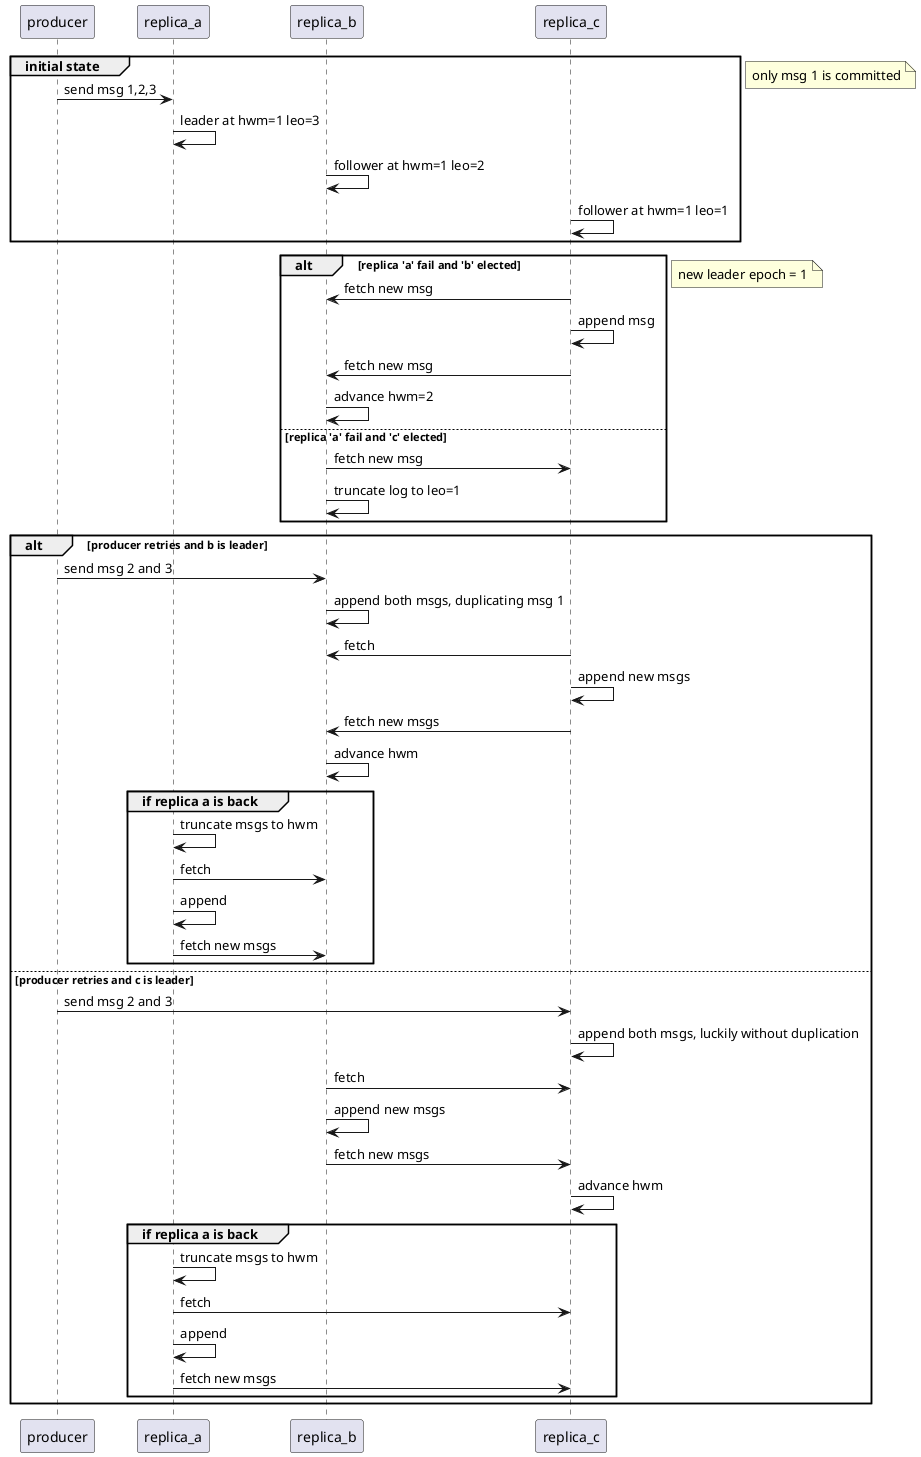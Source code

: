 @startuml kafka_replica_recovery
group initial state
    producer -> replica_a: send msg 1,2,3
    replica_a -> replica_a: leader at hwm=1 leo=3
    replica_b -> replica_b: follower at hwm=1 leo=2
    replica_c -> replica_c: follower at hwm=1 leo=1 
end
note right: only msg 1 is committed
alt replica 'a' fail and 'b' elected
    replica_c -> replica_b: fetch new msg
    replica_c -> replica_c: append msg
    replica_c -> replica_b: fetch new msg
    replica_b -> replica_b: advance hwm=2
else replica 'a' fail and 'c' elected
    replica_b -> replica_c: fetch new msg
    replica_b -> replica_b: truncate log to leo=1
end
note right: new leader epoch = 1
alt producer retries and b is leader
    producer -> replica_b: send msg 2 and 3
    replica_b -> replica_b: append both msgs, duplicating msg 1
    replica_c -> replica_b: fetch
    replica_c -> replica_c: append new msgs
    replica_c -> replica_b: fetch new msgs
    replica_b -> replica_b: advance hwm
    group if replica a is back
        replica_a -> replica_a: truncate msgs to hwm
        replica_a -> replica_b: fetch
        replica_a -> replica_a: append
        replica_a -> replica_b: fetch new msgs
    end
else producer retries and c is leader
    producer -> replica_c: send msg 2 and 3
    replica_c -> replica_c: append both msgs, luckily without duplication
    replica_b -> replica_c: fetch
    replica_b -> replica_b: append new msgs
    replica_b -> replica_c: fetch new msgs
    replica_c -> replica_c: advance hwm
    group if replica a is back
        replica_a -> replica_a: truncate msgs to hwm
        replica_a -> replica_c: fetch
        replica_a -> replica_a: append
        replica_a -> replica_c: fetch new msgs
    end
    
end
@enduml